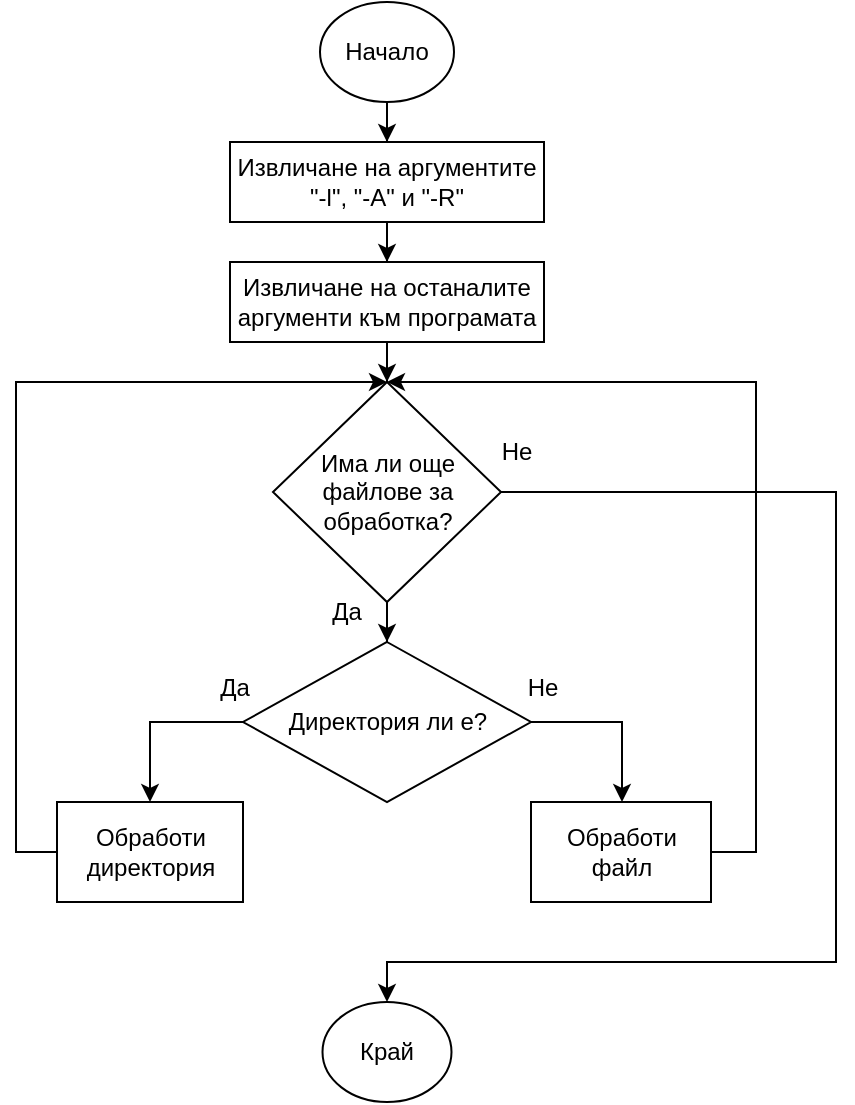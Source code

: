 <mxfile version="26.2.12">
  <diagram name="Page-1" id="Gac508Vhz8jV7tMmOW1x">
    <mxGraphModel grid="1" page="1" gridSize="10" guides="1" tooltips="1" connect="1" arrows="1" fold="1" pageScale="1" pageWidth="850" pageHeight="1100" math="0" shadow="0">
      <root>
        <mxCell id="0" />
        <mxCell id="1" parent="0" />
        <mxCell id="8FCOEQ1m3FfIDs20ObHJ-3" style="edgeStyle=orthogonalEdgeStyle;rounded=0;orthogonalLoop=1;jettySize=auto;html=1;" edge="1" parent="1" source="8FCOEQ1m3FfIDs20ObHJ-1" target="8FCOEQ1m3FfIDs20ObHJ-2">
          <mxGeometry relative="1" as="geometry" />
        </mxCell>
        <mxCell id="8FCOEQ1m3FfIDs20ObHJ-1" value="Начало" style="ellipse;whiteSpace=wrap;html=1;fillColor=none;" vertex="1" parent="1">
          <mxGeometry x="392" y="10" width="67" height="50" as="geometry" />
        </mxCell>
        <mxCell id="8FCOEQ1m3FfIDs20ObHJ-5" style="edgeStyle=orthogonalEdgeStyle;rounded=0;orthogonalLoop=1;jettySize=auto;html=1;" edge="1" parent="1" source="8FCOEQ1m3FfIDs20ObHJ-2" target="8FCOEQ1m3FfIDs20ObHJ-4">
          <mxGeometry relative="1" as="geometry" />
        </mxCell>
        <mxCell id="8FCOEQ1m3FfIDs20ObHJ-2" value="Извличане на аргументите &quot;-l&quot;, &quot;-A&quot; и &quot;-R&quot;" style="rounded=0;whiteSpace=wrap;html=1;fillColor=none;" vertex="1" parent="1">
          <mxGeometry x="347" y="80" width="157" height="40" as="geometry" />
        </mxCell>
        <mxCell id="8FCOEQ1m3FfIDs20ObHJ-7" style="edgeStyle=orthogonalEdgeStyle;rounded=0;orthogonalLoop=1;jettySize=auto;html=1;" edge="1" parent="1" source="8FCOEQ1m3FfIDs20ObHJ-4" target="8FCOEQ1m3FfIDs20ObHJ-6">
          <mxGeometry relative="1" as="geometry" />
        </mxCell>
        <mxCell id="8FCOEQ1m3FfIDs20ObHJ-4" value="Извличане на останалите аргументи към програмата" style="rounded=0;whiteSpace=wrap;html=1;fillColor=none;" vertex="1" parent="1">
          <mxGeometry x="347" y="140" width="157" height="40" as="geometry" />
        </mxCell>
        <mxCell id="8FCOEQ1m3FfIDs20ObHJ-11" style="edgeStyle=orthogonalEdgeStyle;rounded=0;orthogonalLoop=1;jettySize=auto;html=1;" edge="1" parent="1" source="8FCOEQ1m3FfIDs20ObHJ-6" target="8FCOEQ1m3FfIDs20ObHJ-10">
          <mxGeometry relative="1" as="geometry" />
        </mxCell>
        <mxCell id="8FCOEQ1m3FfIDs20ObHJ-21" value="" style="edgeStyle=orthogonalEdgeStyle;rounded=0;orthogonalLoop=1;jettySize=auto;html=1;entryX=0.5;entryY=0;entryDx=0;entryDy=0;" edge="1" parent="1" source="8FCOEQ1m3FfIDs20ObHJ-6" target="8FCOEQ1m3FfIDs20ObHJ-20">
          <mxGeometry relative="1" as="geometry">
            <Array as="points">
              <mxPoint x="650" y="255" />
              <mxPoint x="650" y="490" />
              <mxPoint x="426" y="490" />
            </Array>
          </mxGeometry>
        </mxCell>
        <mxCell id="8FCOEQ1m3FfIDs20ObHJ-6" value="Има ли още файлове за обработка?" style="rhombus;whiteSpace=wrap;html=1;fillColor=none;" vertex="1" parent="1">
          <mxGeometry x="368.5" y="200" width="114" height="110" as="geometry" />
        </mxCell>
        <mxCell id="8FCOEQ1m3FfIDs20ObHJ-14" style="edgeStyle=orthogonalEdgeStyle;rounded=0;orthogonalLoop=1;jettySize=auto;html=1;entryX=0.5;entryY=0;entryDx=0;entryDy=0;" edge="1" parent="1" source="8FCOEQ1m3FfIDs20ObHJ-10" target="8FCOEQ1m3FfIDs20ObHJ-13">
          <mxGeometry relative="1" as="geometry">
            <Array as="points">
              <mxPoint x="307" y="370" />
            </Array>
          </mxGeometry>
        </mxCell>
        <mxCell id="8FCOEQ1m3FfIDs20ObHJ-10" value="Директория ли е?" style="rhombus;whiteSpace=wrap;html=1;fillColor=none;" vertex="1" parent="1">
          <mxGeometry x="353.5" y="330" width="144" height="80" as="geometry" />
        </mxCell>
        <mxCell id="8FCOEQ1m3FfIDs20ObHJ-19" style="edgeStyle=orthogonalEdgeStyle;rounded=0;orthogonalLoop=1;jettySize=auto;html=1;entryX=0.5;entryY=0;entryDx=0;entryDy=0;" edge="1" parent="1" source="8FCOEQ1m3FfIDs20ObHJ-12" target="8FCOEQ1m3FfIDs20ObHJ-6">
          <mxGeometry relative="1" as="geometry">
            <Array as="points">
              <mxPoint x="610" y="435" />
              <mxPoint x="610" y="200" />
            </Array>
          </mxGeometry>
        </mxCell>
        <mxCell id="8FCOEQ1m3FfIDs20ObHJ-12" value="Обработи файл" style="rounded=0;whiteSpace=wrap;html=1;fillColor=none;" vertex="1" parent="1">
          <mxGeometry x="497.5" y="410" width="90" height="50" as="geometry" />
        </mxCell>
        <mxCell id="8FCOEQ1m3FfIDs20ObHJ-18" style="edgeStyle=orthogonalEdgeStyle;rounded=0;orthogonalLoop=1;jettySize=auto;html=1;entryX=0.5;entryY=0;entryDx=0;entryDy=0;" edge="1" parent="1" source="8FCOEQ1m3FfIDs20ObHJ-13" target="8FCOEQ1m3FfIDs20ObHJ-6">
          <mxGeometry relative="1" as="geometry">
            <Array as="points">
              <mxPoint x="240" y="435" />
              <mxPoint x="240" y="200" />
            </Array>
          </mxGeometry>
        </mxCell>
        <mxCell id="8FCOEQ1m3FfIDs20ObHJ-13" value="Обработи директория" style="rounded=0;whiteSpace=wrap;html=1;fillColor=none;" vertex="1" parent="1">
          <mxGeometry x="260.5" y="410" width="93" height="50" as="geometry" />
        </mxCell>
        <mxCell id="8FCOEQ1m3FfIDs20ObHJ-15" style="edgeStyle=orthogonalEdgeStyle;rounded=0;orthogonalLoop=1;jettySize=auto;html=1;entryX=0.5;entryY=0;entryDx=0;entryDy=0;" edge="1" parent="1" source="8FCOEQ1m3FfIDs20ObHJ-10" target="8FCOEQ1m3FfIDs20ObHJ-12">
          <mxGeometry relative="1" as="geometry">
            <Array as="points">
              <mxPoint x="543" y="370" />
              <mxPoint x="543" y="410" />
            </Array>
          </mxGeometry>
        </mxCell>
        <mxCell id="8FCOEQ1m3FfIDs20ObHJ-16" value="Да" style="text;html=1;align=center;verticalAlign=middle;resizable=0;points=[];autosize=1;strokeColor=none;fillColor=none;" vertex="1" parent="1">
          <mxGeometry x="328.5" y="338" width="40" height="30" as="geometry" />
        </mxCell>
        <mxCell id="8FCOEQ1m3FfIDs20ObHJ-17" value="Не" style="text;html=1;align=center;verticalAlign=middle;resizable=0;points=[];autosize=1;strokeColor=none;fillColor=none;" vertex="1" parent="1">
          <mxGeometry x="482.5" y="338" width="40" height="30" as="geometry" />
        </mxCell>
        <mxCell id="8FCOEQ1m3FfIDs20ObHJ-20" value="Край" style="ellipse;whiteSpace=wrap;html=1;fillColor=none;fontColor=default;" vertex="1" parent="1">
          <mxGeometry x="393.25" y="510" width="64.5" height="50" as="geometry" />
        </mxCell>
        <mxCell id="8FCOEQ1m3FfIDs20ObHJ-22" value="Да" style="text;html=1;align=center;verticalAlign=middle;resizable=0;points=[];autosize=1;strokeColor=none;fillColor=none;" vertex="1" parent="1">
          <mxGeometry x="385" y="300" width="40" height="30" as="geometry" />
        </mxCell>
        <mxCell id="8FCOEQ1m3FfIDs20ObHJ-23" value="Не" style="text;html=1;align=center;verticalAlign=middle;resizable=0;points=[];autosize=1;strokeColor=none;fillColor=none;" vertex="1" parent="1">
          <mxGeometry x="470" y="220" width="40" height="30" as="geometry" />
        </mxCell>
      </root>
    </mxGraphModel>
  </diagram>
</mxfile>
